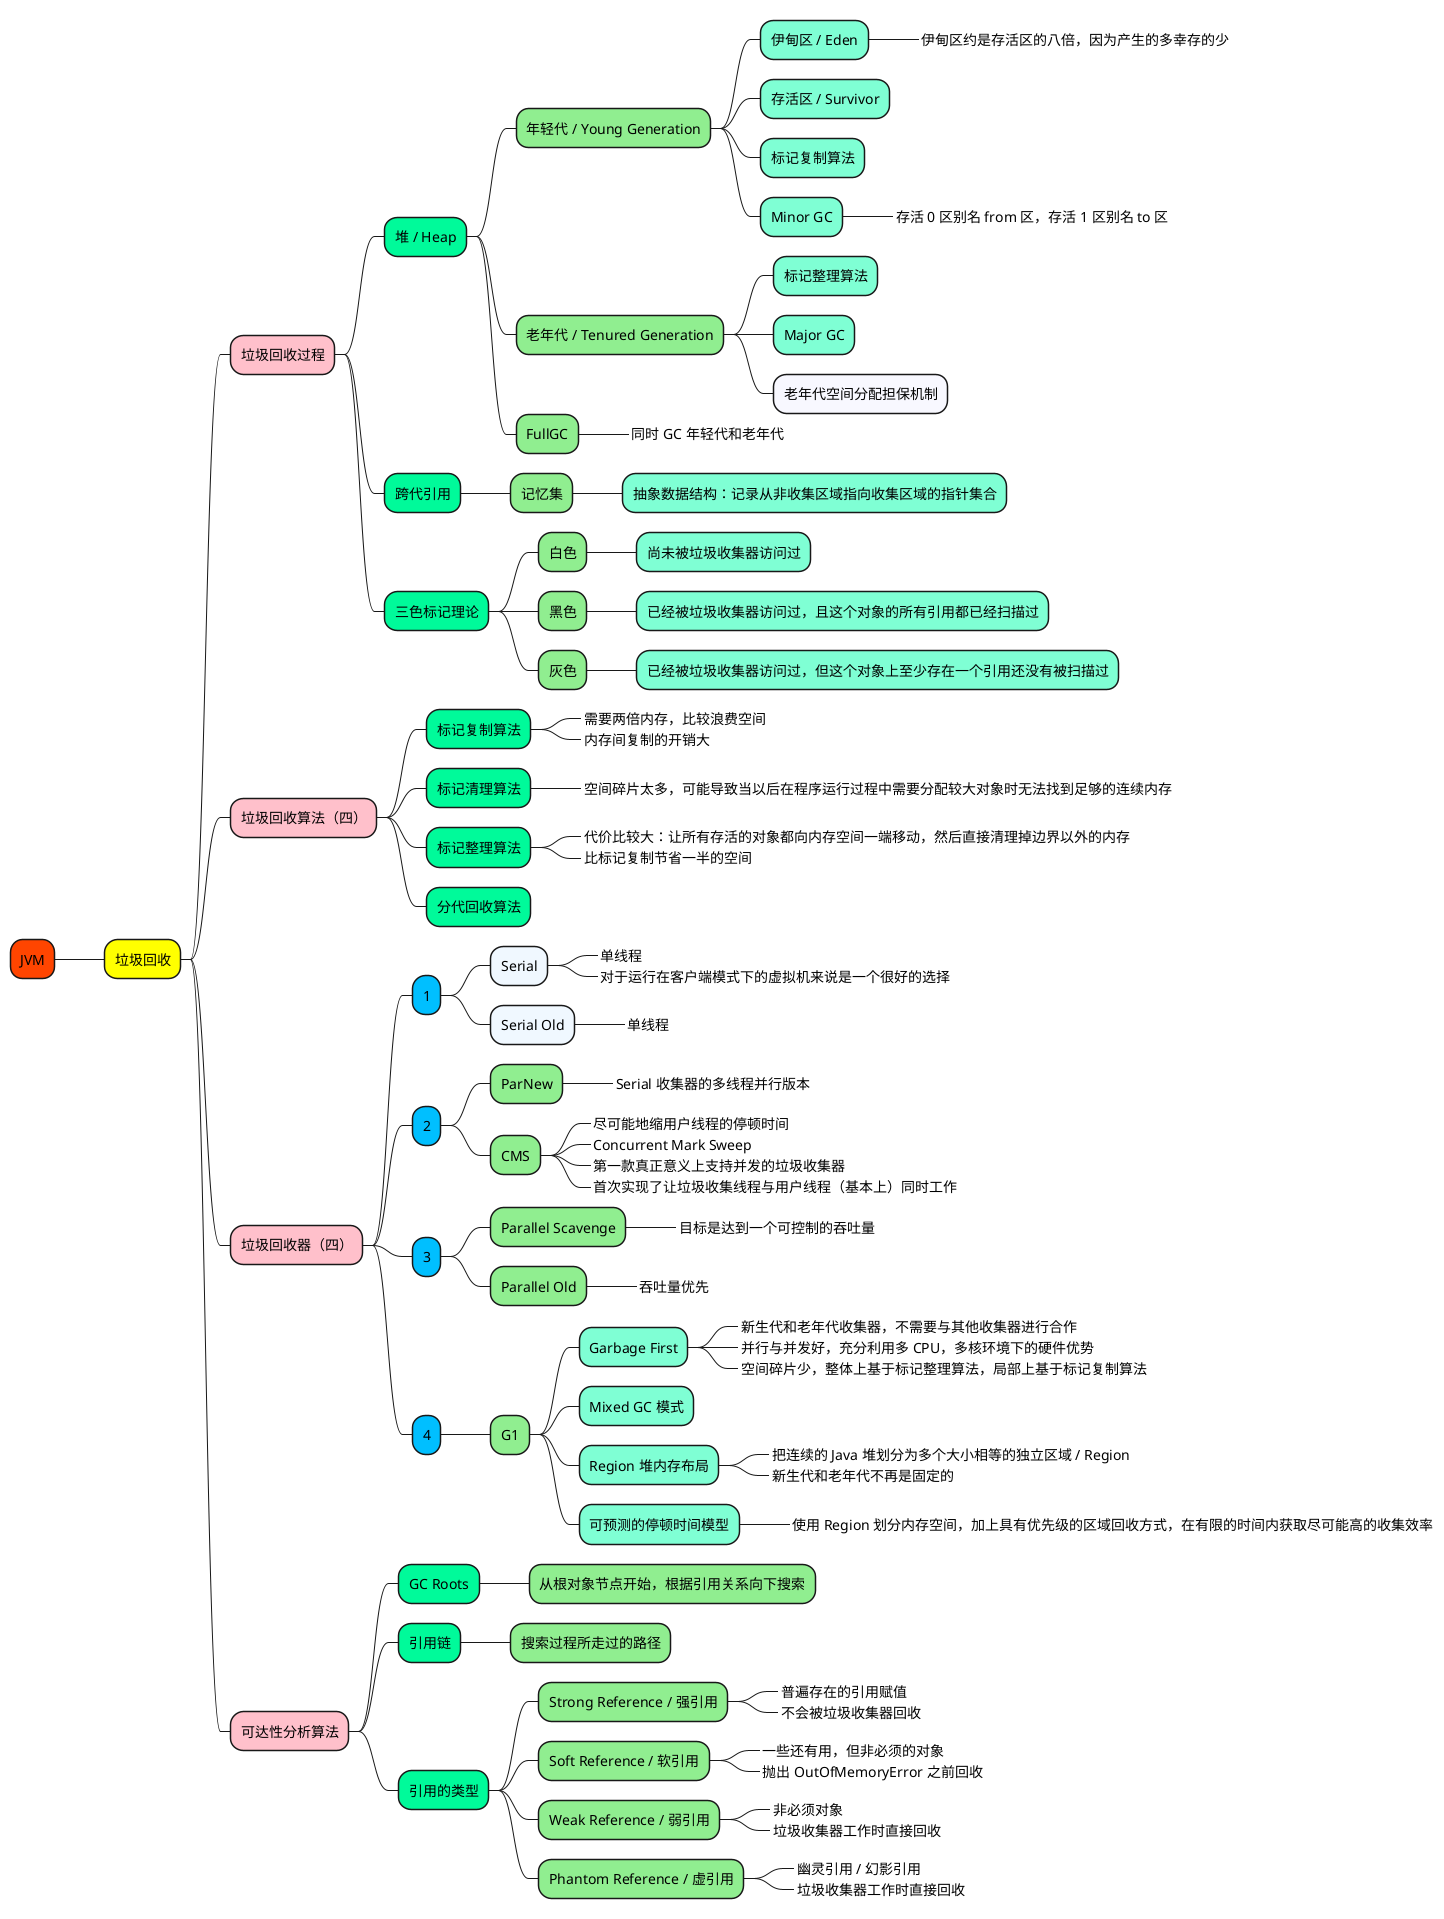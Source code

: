 @startmindmap

+[#OrangeRed] JVM

++[#yellow] 垃圾回收

+++[#Pink] 垃圾回收过程

++++[#MediumSpringGreen] 堆 / Heap

+++++[#LightGreen] 年轻代 / Young Generation
++++++[#Aquamarine] 伊甸区 / Eden
+++++++[#Aquamarine]_ 伊甸区约是存活区的八倍，因为产生的多幸存的少
++++++[#Aquamarine] 存活区 / Survivor
++++++[#Aquamarine] 标记复制算法
++++++[#Aquamarine] Minor GC
+++++++[#Aquamarine]_ 存活 0 区别名 from 区，存活 1 区别名 to 区

+++++[#LightGreen] 老年代 / Tenured Generation
++++++[#Aquamarine] 标记整理算法
++++++[#Aquamarine] Major GC
++++++[#GhostWhite] 老年代空间分配担保机制

+++++[#LightGreen] FullGC
++++++_ 同时 GC 年轻代和老年代

++++[#MediumSpringGreen] 跨代引用
+++++[#LightGreen] 记忆集
++++++[#Aquamarine] 抽象数据结构：记录从非收集区域指向收集区域的指针集合

++++[#MediumSpringGreen] 三色标记理论
+++++[#LightGreen] 白色
++++++[#Aquamarine] 尚未被垃圾收集器访问过
+++++[#LightGreen] 黑色
++++++[#Aquamarine] 已经被垃圾收集器访问过，且这个对象的所有引用都已经扫描过
+++++[#LightGreen] 灰色
++++++[#Aquamarine] 已经被垃圾收集器访问过，但这个对象上至少存在一个引用还没有被扫描过

+++[#Pink] 垃圾回收算法（四）

++++[#MediumSpringGreen] 标记复制算法
+++++_ 需要两倍内存，比较浪费空间
+++++_ 内存间复制的开销大

++++[#MediumSpringGreen] 标记清理算法
+++++_ 空间碎片太多，可能导致当以后在程序运行过程中需要分配较大对象时无法找到足够的连续内存

++++[#MediumSpringGreen] 标记整理算法
+++++_ 代价比较大：让所有存活的对象都向内存空间一端移动，然后直接清理掉边界以外的内存
+++++_ 比标记复制节省一半的空间

++++[#MediumSpringGreen] 分代回收算法


+++[#Pink] 垃圾回收器（四）

++++[#DeepSkyBlue] 1
+++++[#AliceBlue] Serial
++++++[#AliceBlue]_ 单线程
++++++[#AliceBlue]_ 对于运行在客户端模式下的虚拟机来说是一个很好的选择
+++++[#AliceBlue] Serial Old
++++++[#AliceBlue]_ 单线程

++++[#DeepSkyBlue] 2
+++++[#LightGreen] ParNew
++++++[#LightGreen]_ Serial 收集器的多线程并行版本
+++++[#LightGreen] CMS
++++++[#LightGreen]_ 尽可能地缩用户线程的停顿时间
++++++[#LightGreen]_ Concurrent Mark Sweep
++++++[#LightGreen]_ 第一款真正意义上支持并发的垃圾收集器
++++++[#LightGreen]_ 首次实现了让垃圾收集线程与用户线程（基本上）同时工作

++++[#DeepSkyBlue] 3
+++++[#LightGreen] Parallel Scavenge
++++++[#LightGreen]_ 目标是达到一个可控制的吞吐量
+++++[#LightGreen] Parallel Old
++++++[#LightGreen]_ 吞吐量优先

++++[#DeepSkyBlue] 4
+++++[#LightGreen] G1

++++++[#Aquamarine] Garbage First
+++++++[#Aquamarine]_ 新生代和老年代收集器，不需要与其他收集器进行合作
+++++++[#Aquamarine]_ 并行与并发好，充分利用多 CPU，多核环境下的硬件优势
+++++++[#Aquamarine]_ 空间碎片少，整体上基于标记整理算法，局部上基于标记复制算法

++++++[#Aquamarine] Mixed GC 模式

++++++[#Aquamarine] Region 堆内存布局
+++++++[#Aquamarine]_ 把连续的 Java 堆划分为多个大小相等的独立区域 / Region
+++++++[#Aquamarine]_ 新生代和老年代不再是固定的

++++++[#Aquamarine] 可预测的停顿时间模型
+++++++[#Aquamarine]_ 使用 Region 划分内存空间，加上具有优先级的区域回收方式，在有限的时间内获取尽可能高的收集效率


+++[#Pink] 可达性分析算法

++++[#MediumSpringGreen] GC Roots
+++++[#LightGreen] 从根对象节点开始，根据引用关系向下搜索
++++[#MediumSpringGreen] 引用链
+++++[#LightGreen] 搜索过程所走过的路径

++++[#MediumSpringGreen] 引用的类型
+++++[#LightGreen] Strong Reference / 强引用
++++++[#LightGreen]_ 普遍存在的引用赋值
++++++[#LightGreen]_ 不会被垃圾收集器回收

+++++[#LightGreen] Soft Reference / 软引用
++++++[#LightGreen]_ 一些还有用，但非必须的对象
++++++[#LightGreen]_ 抛出 OutOfMemoryError 之前回收

+++++[#LightGreen] Weak Reference / 弱引用
++++++[#LightGreen]_ 非必须对象
++++++[#LightGreen]_ 垃圾收集器工作时直接回收

+++++[#LightGreen] Phantom Reference / 虚引用
++++++[#LightGreen]_ 幽灵引用 / 幻影引用
++++++[#LightGreen]_ 垃圾收集器工作时直接回收


@endmindmap